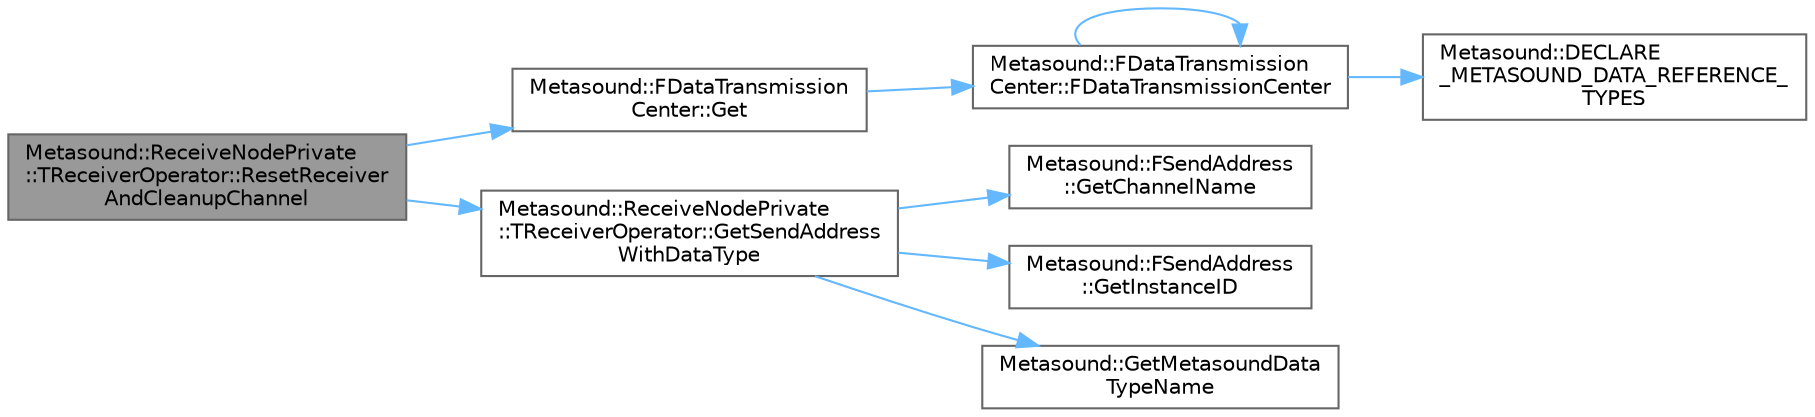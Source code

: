 digraph "Metasound::ReceiveNodePrivate::TReceiverOperator::ResetReceiverAndCleanupChannel"
{
 // INTERACTIVE_SVG=YES
 // LATEX_PDF_SIZE
  bgcolor="transparent";
  edge [fontname=Helvetica,fontsize=10,labelfontname=Helvetica,labelfontsize=10];
  node [fontname=Helvetica,fontsize=10,shape=box,height=0.2,width=0.4];
  rankdir="LR";
  Node1 [id="Node000001",label="Metasound::ReceiveNodePrivate\l::TReceiverOperator::ResetReceiver\lAndCleanupChannel",height=0.2,width=0.4,color="gray40", fillcolor="grey60", style="filled", fontcolor="black",tooltip=" "];
  Node1 -> Node2 [id="edge1_Node000001_Node000002",color="steelblue1",style="solid",tooltip=" "];
  Node2 [id="Node000002",label="Metasound::FDataTransmission\lCenter::Get",height=0.2,width=0.4,color="grey40", fillcolor="white", style="filled",URL="$d2/d04/classMetasound_1_1FDataTransmissionCenter.html#aa130cdfdb894b3fd997f34a0a791b2bd",tooltip=" "];
  Node2 -> Node3 [id="edge2_Node000002_Node000003",color="steelblue1",style="solid",tooltip=" "];
  Node3 [id="Node000003",label="Metasound::FDataTransmission\lCenter::FDataTransmissionCenter",height=0.2,width=0.4,color="grey40", fillcolor="white", style="filled",URL="$d2/d04/classMetasound_1_1FDataTransmissionCenter.html#ad43c075f07596dd05c4b2b65bf0eb268",tooltip=" "];
  Node3 -> Node3 [id="edge3_Node000003_Node000003",color="steelblue1",style="solid",tooltip=" "];
  Node3 -> Node4 [id="edge4_Node000003_Node000004",color="steelblue1",style="solid",tooltip=" "];
  Node4 [id="Node000004",label="Metasound::DECLARE\l_METASOUND_DATA_REFERENCE_\lTYPES",height=0.2,width=0.4,color="grey40", fillcolor="white", style="filled",URL="$d8/d33/namespaceMetasound.html#adf3c7d3d6c67480a5cf6078f0328f00f",tooltip=" "];
  Node1 -> Node5 [id="edge5_Node000001_Node000005",color="steelblue1",style="solid",tooltip=" "];
  Node5 [id="Node000005",label="Metasound::ReceiveNodePrivate\l::TReceiverOperator::GetSendAddress\lWithDataType",height=0.2,width=0.4,color="grey40", fillcolor="white", style="filled",URL="$de/dd9/classMetasound_1_1ReceiveNodePrivate_1_1TReceiverOperator.html#a831a1cbc0bdd44659e22a2760066ce0c",tooltip=" "];
  Node5 -> Node6 [id="edge6_Node000005_Node000006",color="steelblue1",style="solid",tooltip=" "];
  Node6 [id="Node000006",label="Metasound::FSendAddress\l::GetChannelName",height=0.2,width=0.4,color="grey40", fillcolor="white", style="filled",URL="$d5/dc0/classMetasound_1_1FSendAddress.html#a5683092de6129cf3332dbbb9a39994ed",tooltip=" "];
  Node5 -> Node7 [id="edge7_Node000005_Node000007",color="steelblue1",style="solid",tooltip=" "];
  Node7 [id="Node000007",label="Metasound::FSendAddress\l::GetInstanceID",height=0.2,width=0.4,color="grey40", fillcolor="white", style="filled",URL="$d5/dc0/classMetasound_1_1FSendAddress.html#ada79d25237c24f769add658ecec20b08",tooltip=" "];
  Node5 -> Node8 [id="edge8_Node000005_Node000008",color="steelblue1",style="solid",tooltip=" "];
  Node8 [id="Node000008",label="Metasound::GetMetasoundData\lTypeName",height=0.2,width=0.4,color="grey40", fillcolor="white", style="filled",URL="$d8/d33/namespaceMetasound.html#a2cc582a51a655c14c6cfe340ded4140c",tooltip="Return the data type FName for a registered data type."];
}
